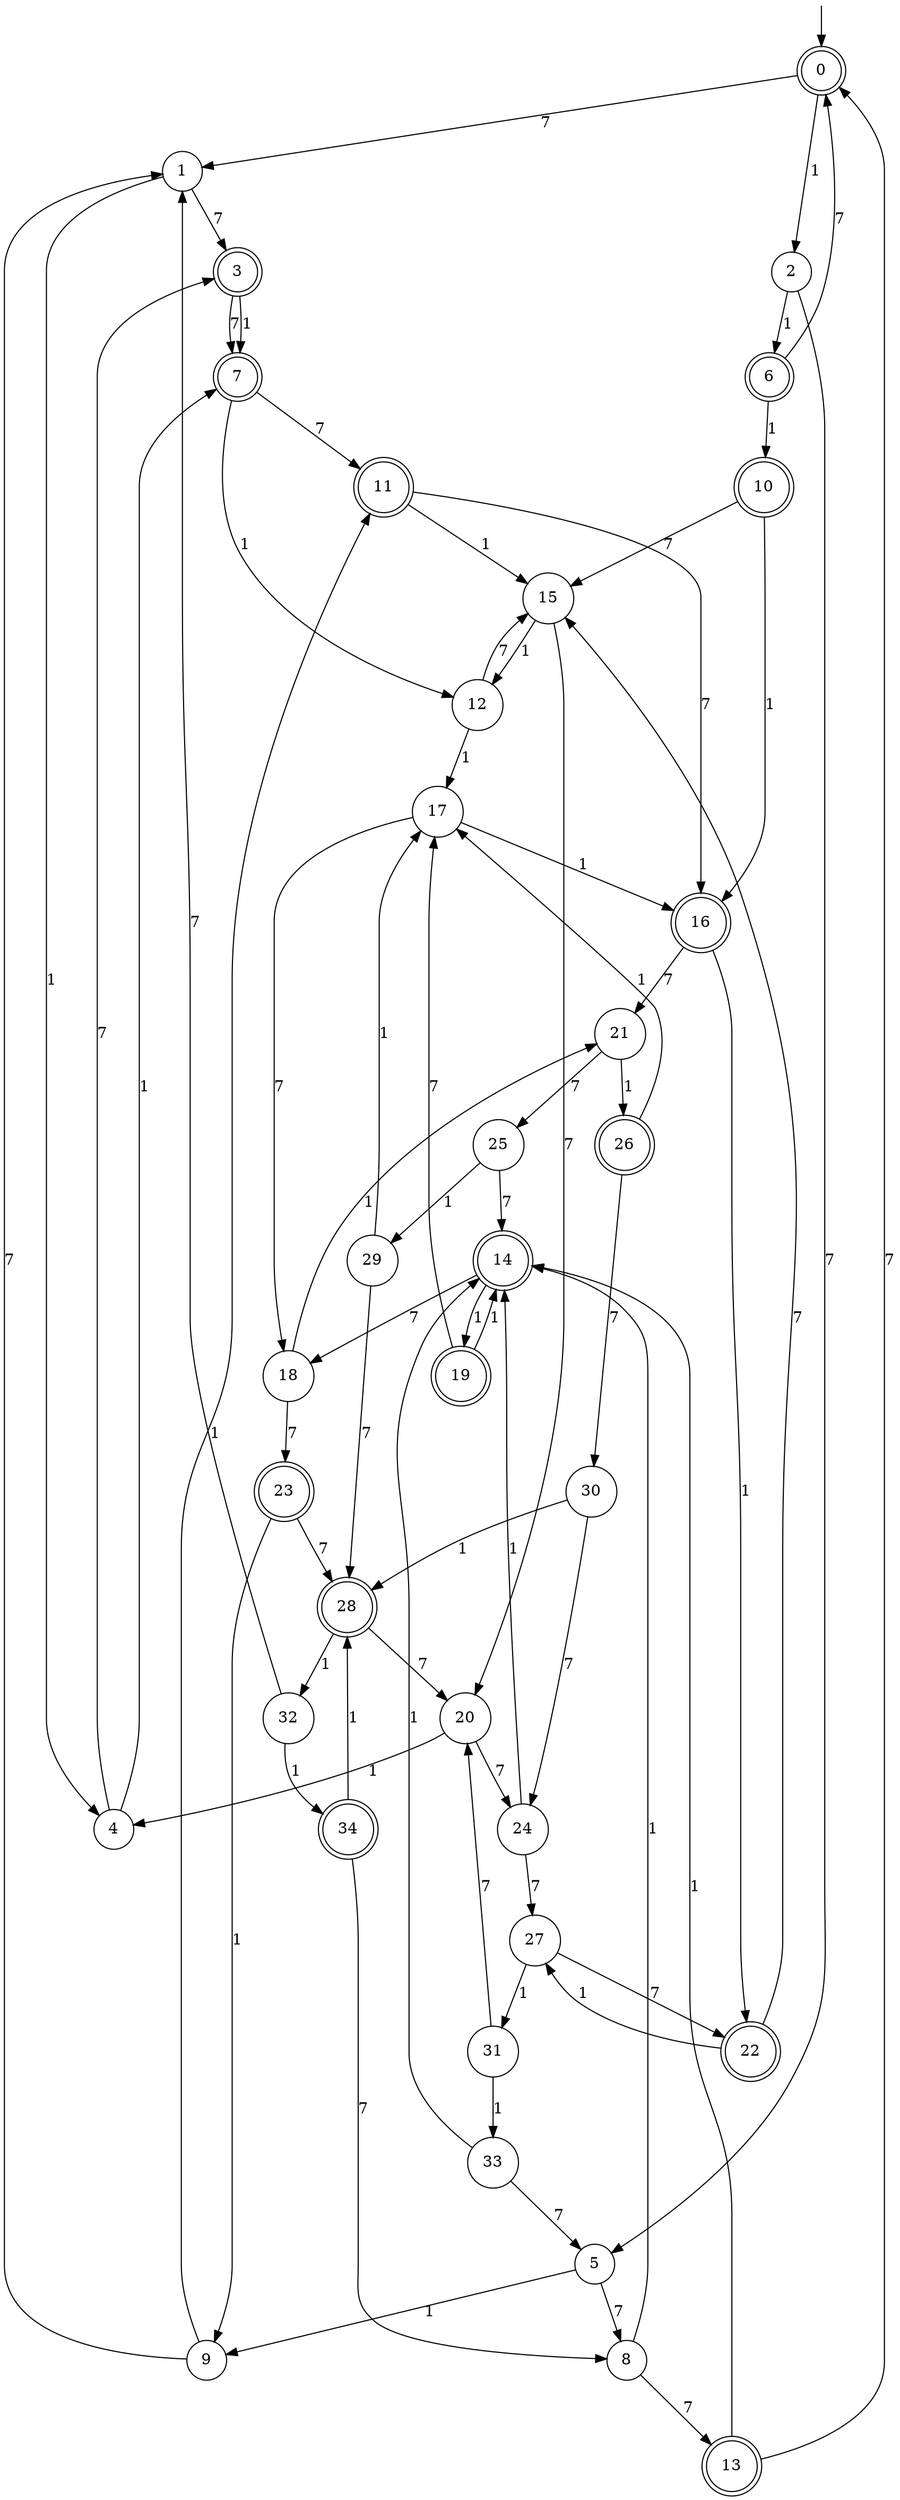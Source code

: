 digraph g {

	s0 [shape="doublecircle" label="0"];
	s1 [shape="circle" label="1"];
	s2 [shape="circle" label="2"];
	s3 [shape="doublecircle" label="3"];
	s4 [shape="circle" label="4"];
	s5 [shape="circle" label="5"];
	s6 [shape="doublecircle" label="6"];
	s7 [shape="doublecircle" label="7"];
	s8 [shape="circle" label="8"];
	s9 [shape="circle" label="9"];
	s10 [shape="doublecircle" label="10"];
	s11 [shape="doublecircle" label="11"];
	s12 [shape="circle" label="12"];
	s13 [shape="doublecircle" label="13"];
	s14 [shape="doublecircle" label="14"];
	s15 [shape="circle" label="15"];
	s16 [shape="doublecircle" label="16"];
	s17 [shape="circle" label="17"];
	s18 [shape="circle" label="18"];
	s19 [shape="doublecircle" label="19"];
	s20 [shape="circle" label="20"];
	s21 [shape="circle" label="21"];
	s22 [shape="doublecircle" label="22"];
	s23 [shape="doublecircle" label="23"];
	s24 [shape="circle" label="24"];
	s25 [shape="circle" label="25"];
	s26 [shape="doublecircle" label="26"];
	s27 [shape="circle" label="27"];
	s28 [shape="doublecircle" label="28"];
	s29 [shape="circle" label="29"];
	s30 [shape="circle" label="30"];
	s31 [shape="circle" label="31"];
	s32 [shape="circle" label="32"];
	s33 [shape="circle" label="33"];
	s34 [shape="doublecircle" label="34"];
	s0 -> s1 [label="7"];
	s0 -> s2 [label="1"];
	s1 -> s3 [label="7"];
	s1 -> s4 [label="1"];
	s2 -> s5 [label="7"];
	s2 -> s6 [label="1"];
	s3 -> s7 [label="7"];
	s3 -> s7 [label="1"];
	s4 -> s3 [label="7"];
	s4 -> s7 [label="1"];
	s5 -> s8 [label="7"];
	s5 -> s9 [label="1"];
	s6 -> s0 [label="7"];
	s6 -> s10 [label="1"];
	s7 -> s11 [label="7"];
	s7 -> s12 [label="1"];
	s8 -> s13 [label="7"];
	s8 -> s14 [label="1"];
	s9 -> s1 [label="7"];
	s9 -> s11 [label="1"];
	s10 -> s15 [label="7"];
	s10 -> s16 [label="1"];
	s11 -> s16 [label="7"];
	s11 -> s15 [label="1"];
	s12 -> s15 [label="7"];
	s12 -> s17 [label="1"];
	s13 -> s0 [label="7"];
	s13 -> s14 [label="1"];
	s14 -> s18 [label="7"];
	s14 -> s19 [label="1"];
	s15 -> s20 [label="7"];
	s15 -> s12 [label="1"];
	s16 -> s21 [label="7"];
	s16 -> s22 [label="1"];
	s17 -> s18 [label="7"];
	s17 -> s16 [label="1"];
	s18 -> s23 [label="7"];
	s18 -> s21 [label="1"];
	s19 -> s17 [label="7"];
	s19 -> s14 [label="1"];
	s20 -> s24 [label="7"];
	s20 -> s4 [label="1"];
	s21 -> s25 [label="7"];
	s21 -> s26 [label="1"];
	s22 -> s15 [label="7"];
	s22 -> s27 [label="1"];
	s23 -> s28 [label="7"];
	s23 -> s9 [label="1"];
	s24 -> s27 [label="7"];
	s24 -> s14 [label="1"];
	s25 -> s14 [label="7"];
	s25 -> s29 [label="1"];
	s26 -> s30 [label="7"];
	s26 -> s17 [label="1"];
	s27 -> s22 [label="7"];
	s27 -> s31 [label="1"];
	s28 -> s20 [label="7"];
	s28 -> s32 [label="1"];
	s29 -> s28 [label="7"];
	s29 -> s17 [label="1"];
	s30 -> s24 [label="7"];
	s30 -> s28 [label="1"];
	s31 -> s20 [label="7"];
	s31 -> s33 [label="1"];
	s32 -> s1 [label="7"];
	s32 -> s34 [label="1"];
	s33 -> s5 [label="7"];
	s33 -> s14 [label="1"];
	s34 -> s8 [label="7"];
	s34 -> s28 [label="1"];

__start0 [label="" shape="none" width="0" height="0"];
__start0 -> s0;

}
